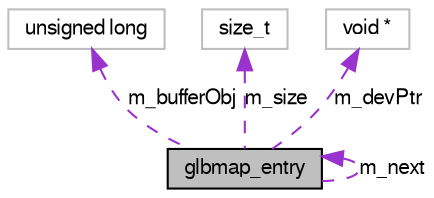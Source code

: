 digraph G
{
  bgcolor="transparent";
  edge [fontname="FreeSans",fontsize="10",labelfontname="FreeSans",labelfontsize="10"];
  node [fontname="FreeSans",fontsize="10",shape=record];
  Node1 [label="glbmap_entry",height=0.2,width=0.4,color="black", fillcolor="grey75", style="filled" fontcolor="black"];
  Node2 -> Node1 [dir=back,color="darkorchid3",fontsize="10",style="dashed",label="m_bufferObj",fontname="FreeSans"];
  Node2 [label="unsigned long",height=0.2,width=0.4,color="grey75"];
  Node1 -> Node1 [dir=back,color="darkorchid3",fontsize="10",style="dashed",label="m_next",fontname="FreeSans"];
  Node3 -> Node1 [dir=back,color="darkorchid3",fontsize="10",style="dashed",label="m_size",fontname="FreeSans"];
  Node3 [label="size_t",height=0.2,width=0.4,color="grey75"];
  Node4 -> Node1 [dir=back,color="darkorchid3",fontsize="10",style="dashed",label="m_devPtr",fontname="FreeSans"];
  Node4 [label="void *",height=0.2,width=0.4,color="grey75"];
}
